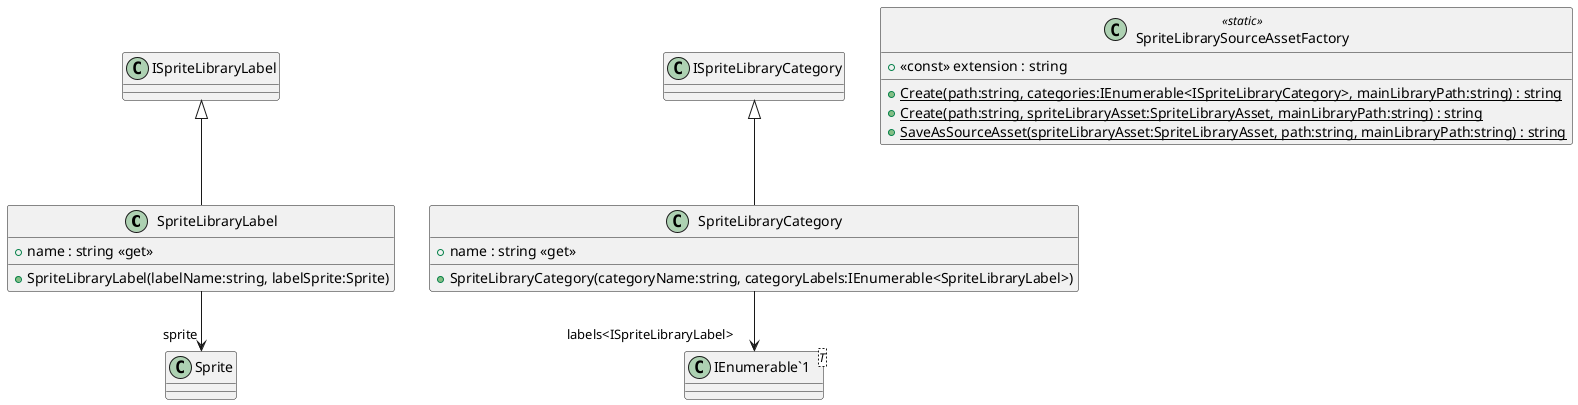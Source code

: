 @startuml
class SpriteLibraryLabel {
    + name : string <<get>>
    + SpriteLibraryLabel(labelName:string, labelSprite:Sprite)
}
class SpriteLibraryCategory {
    + name : string <<get>>
    + SpriteLibraryCategory(categoryName:string, categoryLabels:IEnumerable<SpriteLibraryLabel>)
}
class SpriteLibrarySourceAssetFactory <<static>> {
    + <<const>> extension : string
    + {static} Create(path:string, categories:IEnumerable<ISpriteLibraryCategory>, mainLibraryPath:string) : string
    + {static} Create(path:string, spriteLibraryAsset:SpriteLibraryAsset, mainLibraryPath:string) : string
    + {static} SaveAsSourceAsset(spriteLibraryAsset:SpriteLibraryAsset, path:string, mainLibraryPath:string) : string
}
class "IEnumerable`1"<T> {
}
ISpriteLibraryLabel <|-- SpriteLibraryLabel
SpriteLibraryLabel --> "sprite" Sprite
ISpriteLibraryCategory <|-- SpriteLibraryCategory
SpriteLibraryCategory --> "labels<ISpriteLibraryLabel>" "IEnumerable`1"
@enduml
